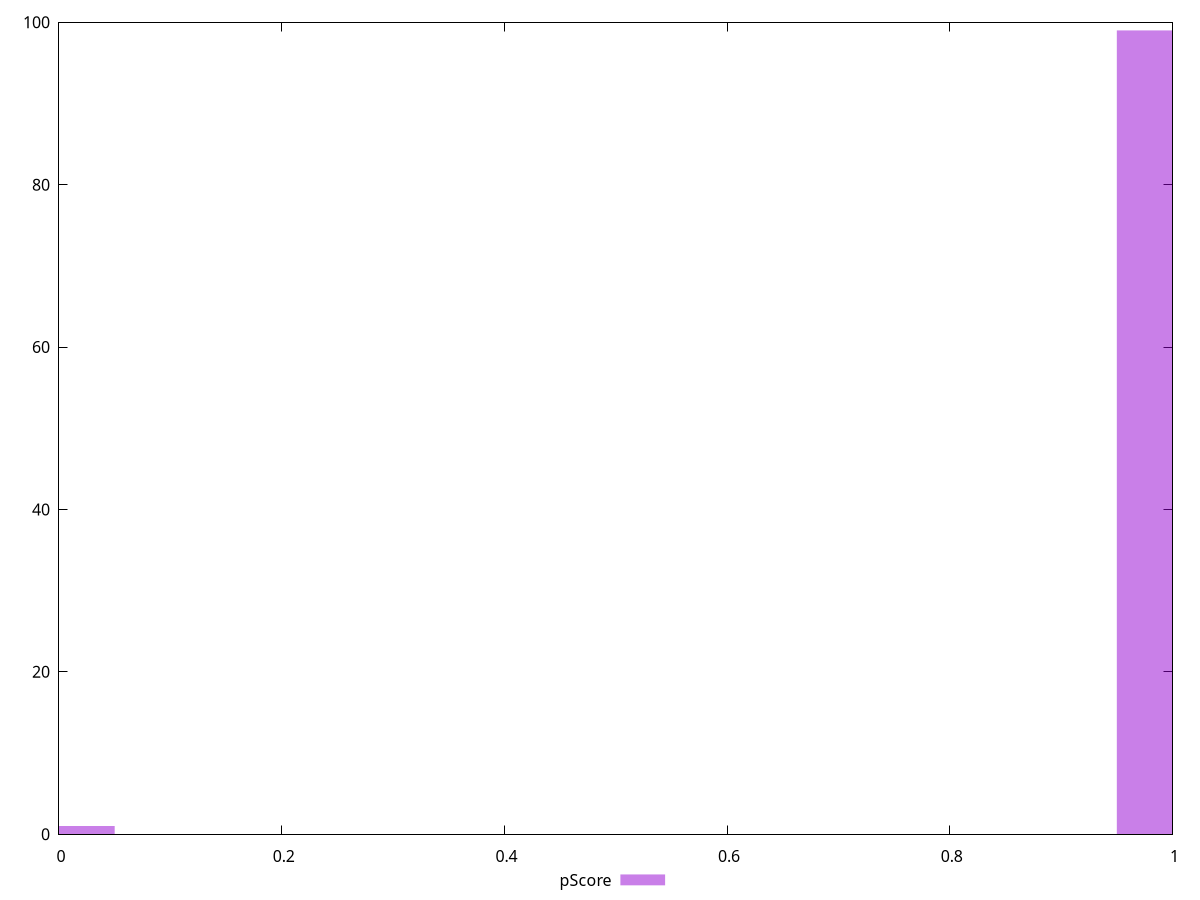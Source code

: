 reset

$pScore <<EOF
1 99
0 1
EOF

set key outside below
set boxwidth 0.1
set xrange [0:1]
set yrange [0:100]
set trange [0:100]
set style fill transparent solid 0.5 noborder
set terminal svg size 640, 490 enhanced background rgb 'white'
set output "reprap/server-response-time/samples/pages+cached+noexternal+nomedia+nocss/pScore/histogram.svg"

plot $pScore title "pScore" with boxes

reset
